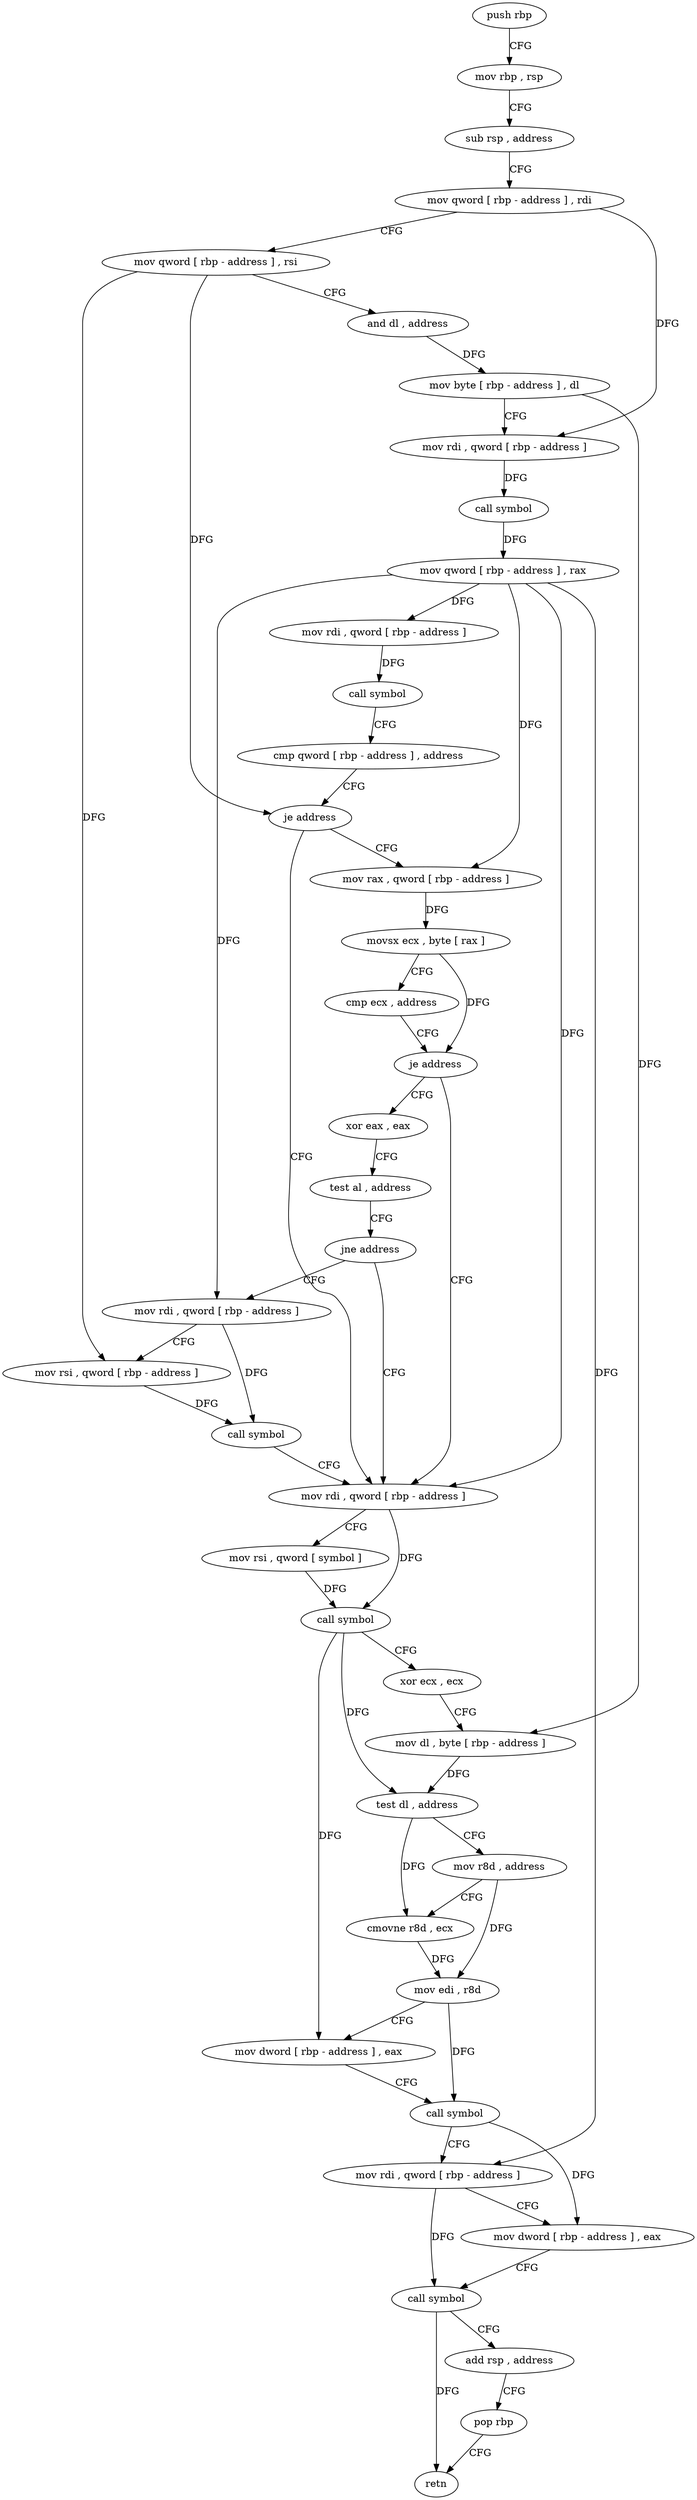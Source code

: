 digraph "func" {
"4201088" [label = "push rbp" ]
"4201089" [label = "mov rbp , rsp" ]
"4201092" [label = "sub rsp , address" ]
"4201096" [label = "mov qword [ rbp - address ] , rdi" ]
"4201100" [label = "mov qword [ rbp - address ] , rsi" ]
"4201104" [label = "and dl , address" ]
"4201107" [label = "mov byte [ rbp - address ] , dl" ]
"4201110" [label = "mov rdi , qword [ rbp - address ]" ]
"4201114" [label = "call symbol" ]
"4201119" [label = "mov qword [ rbp - address ] , rax" ]
"4201123" [label = "mov rdi , qword [ rbp - address ]" ]
"4201127" [label = "call symbol" ]
"4201132" [label = "cmp qword [ rbp - address ] , address" ]
"4201137" [label = "je address" ]
"4201182" [label = "mov rdi , qword [ rbp - address ]" ]
"4201143" [label = "mov rax , qword [ rbp - address ]" ]
"4201186" [label = "mov rsi , qword [ symbol ]" ]
"4201194" [label = "call symbol" ]
"4201199" [label = "xor ecx , ecx" ]
"4201201" [label = "mov dl , byte [ rbp - address ]" ]
"4201204" [label = "test dl , address" ]
"4201207" [label = "mov r8d , address" ]
"4201213" [label = "cmovne r8d , ecx" ]
"4201217" [label = "mov edi , r8d" ]
"4201220" [label = "mov dword [ rbp - address ] , eax" ]
"4201223" [label = "call symbol" ]
"4201228" [label = "mov rdi , qword [ rbp - address ]" ]
"4201232" [label = "mov dword [ rbp - address ] , eax" ]
"4201235" [label = "call symbol" ]
"4201240" [label = "add rsp , address" ]
"4201244" [label = "pop rbp" ]
"4201245" [label = "retn" ]
"4201147" [label = "movsx ecx , byte [ rax ]" ]
"4201150" [label = "cmp ecx , address" ]
"4201153" [label = "je address" ]
"4201159" [label = "xor eax , eax" ]
"4201161" [label = "test al , address" ]
"4201163" [label = "jne address" ]
"4201169" [label = "mov rdi , qword [ rbp - address ]" ]
"4201173" [label = "mov rsi , qword [ rbp - address ]" ]
"4201177" [label = "call symbol" ]
"4201088" -> "4201089" [ label = "CFG" ]
"4201089" -> "4201092" [ label = "CFG" ]
"4201092" -> "4201096" [ label = "CFG" ]
"4201096" -> "4201100" [ label = "CFG" ]
"4201096" -> "4201110" [ label = "DFG" ]
"4201100" -> "4201104" [ label = "CFG" ]
"4201100" -> "4201137" [ label = "DFG" ]
"4201100" -> "4201173" [ label = "DFG" ]
"4201104" -> "4201107" [ label = "DFG" ]
"4201107" -> "4201110" [ label = "CFG" ]
"4201107" -> "4201201" [ label = "DFG" ]
"4201110" -> "4201114" [ label = "DFG" ]
"4201114" -> "4201119" [ label = "DFG" ]
"4201119" -> "4201123" [ label = "DFG" ]
"4201119" -> "4201182" [ label = "DFG" ]
"4201119" -> "4201143" [ label = "DFG" ]
"4201119" -> "4201228" [ label = "DFG" ]
"4201119" -> "4201169" [ label = "DFG" ]
"4201123" -> "4201127" [ label = "DFG" ]
"4201127" -> "4201132" [ label = "CFG" ]
"4201132" -> "4201137" [ label = "CFG" ]
"4201137" -> "4201182" [ label = "CFG" ]
"4201137" -> "4201143" [ label = "CFG" ]
"4201182" -> "4201186" [ label = "CFG" ]
"4201182" -> "4201194" [ label = "DFG" ]
"4201143" -> "4201147" [ label = "DFG" ]
"4201186" -> "4201194" [ label = "DFG" ]
"4201194" -> "4201199" [ label = "CFG" ]
"4201194" -> "4201220" [ label = "DFG" ]
"4201194" -> "4201204" [ label = "DFG" ]
"4201199" -> "4201201" [ label = "CFG" ]
"4201201" -> "4201204" [ label = "DFG" ]
"4201204" -> "4201207" [ label = "CFG" ]
"4201204" -> "4201213" [ label = "DFG" ]
"4201207" -> "4201213" [ label = "CFG" ]
"4201207" -> "4201217" [ label = "DFG" ]
"4201213" -> "4201217" [ label = "DFG" ]
"4201217" -> "4201220" [ label = "CFG" ]
"4201217" -> "4201223" [ label = "DFG" ]
"4201220" -> "4201223" [ label = "CFG" ]
"4201223" -> "4201228" [ label = "CFG" ]
"4201223" -> "4201232" [ label = "DFG" ]
"4201228" -> "4201232" [ label = "CFG" ]
"4201228" -> "4201235" [ label = "DFG" ]
"4201232" -> "4201235" [ label = "CFG" ]
"4201235" -> "4201240" [ label = "CFG" ]
"4201235" -> "4201245" [ label = "DFG" ]
"4201240" -> "4201244" [ label = "CFG" ]
"4201244" -> "4201245" [ label = "CFG" ]
"4201147" -> "4201150" [ label = "CFG" ]
"4201147" -> "4201153" [ label = "DFG" ]
"4201150" -> "4201153" [ label = "CFG" ]
"4201153" -> "4201182" [ label = "CFG" ]
"4201153" -> "4201159" [ label = "CFG" ]
"4201159" -> "4201161" [ label = "CFG" ]
"4201161" -> "4201163" [ label = "CFG" ]
"4201163" -> "4201182" [ label = "CFG" ]
"4201163" -> "4201169" [ label = "CFG" ]
"4201169" -> "4201173" [ label = "CFG" ]
"4201169" -> "4201177" [ label = "DFG" ]
"4201173" -> "4201177" [ label = "DFG" ]
"4201177" -> "4201182" [ label = "CFG" ]
}
